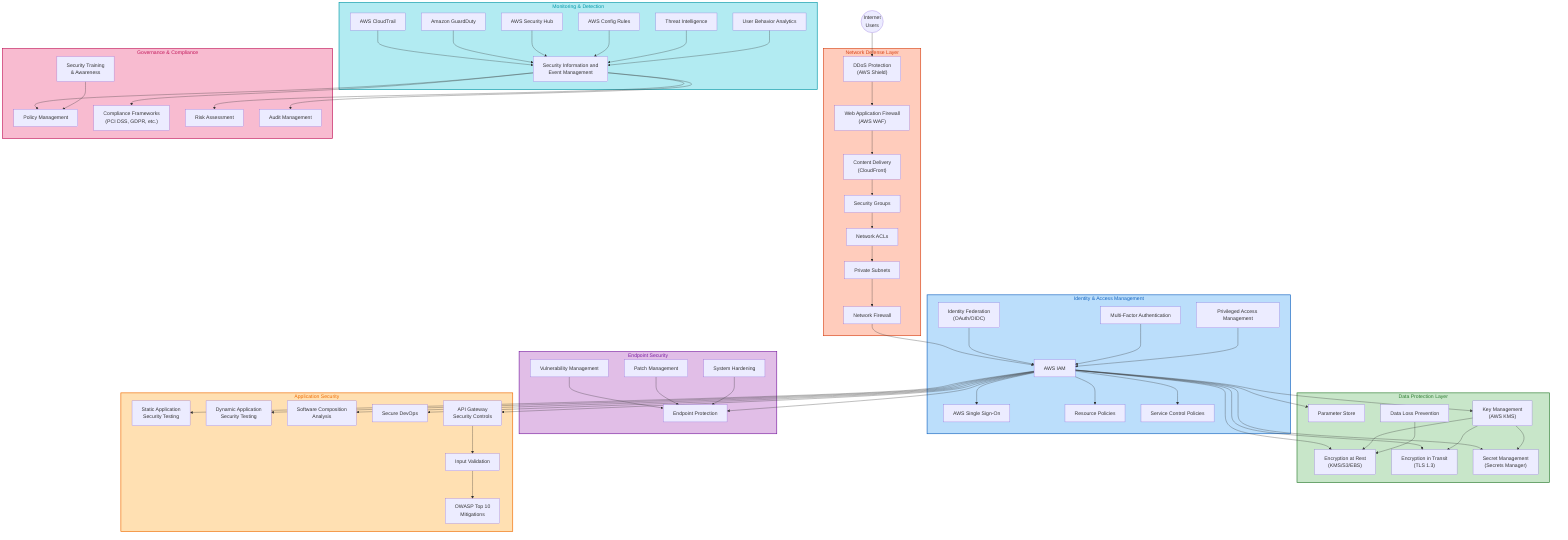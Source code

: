 flowchart TD
    classDef networkDefense fill:#FFCCBC,stroke:#D84315,color:#D84315,stroke-width:2px
    classDef identityMgmt fill:#BBDEFB,stroke:#1565C0,color:#1565C0,stroke-width:2px
    classDef dataProtection fill:#C8E6C9,stroke:#2E7D32,color:#2E7D32,stroke-width:2px
    classDef endpointSec fill:#E1BEE7,stroke:#7B1FA2,color:#7B1FA2,stroke-width:2px
    classDef appSecurity fill:#FFE0B2,stroke:#EF6C00,color:#EF6C00,stroke-width:2px
    classDef monitoring fill:#B2EBF2,stroke:#0097A7,color:#0097A7,stroke-width:2px
    classDef governance fill:#F8BBD0,stroke:#C2185B,color:#C2185B,stroke-width:2px

    %% Network Security
    subgraph NetworkDefense["Network Defense Layer"]
        DDOSProtection["DDoS Protection<br>(AWS Shield)"]
        WAF["Web Application Firewall<br>(AWS WAF)"]
        CloudFront["Content Delivery<br>(CloudFront)"]
        SecurityGroups["Security Groups"]
        NACLs["Network ACLs"]
        PrivateSubnets["Private Subnets"]
        Firewall["Network Firewall"]
    end

    %% Identity & Access Management
    subgraph IdentityMgmt["Identity & Access Management"]
        IAM["AWS IAM"]
        AWSSSO["AWS Single Sign-On"]
        ResourcePolicies["Resource Policies"]
        ServiceControl["Service Control Policies"]
        IdentityFederation["Identity Federation<br>(OAuth/OIDC)"]
        MFA["Multi-Factor Authentication"]
        PrivilegedAccess["Privileged Access Management"]
    end

    %% Data Protection
    subgraph DataProtection["Data Protection Layer"]
        EncryptionRest["Encryption at Rest<br>(KMS/S3/EBS)"]
        EncryptionTransit["Encryption in Transit<br>(TLS 1.3)"]
        Secrets["Secret Management<br>(Secrets Manager)"]
        Parameters["Parameter Store"]
        KeyMgmt["Key Management<br>(AWS KMS)"]
        DataLossPrevention["Data Loss Prevention"]
    end

    %% Endpoint Security
    subgraph EndpointSec["Endpoint Security"]
        EndpointProtection["Endpoint Protection"]
        VulnManagement["Vulnerability Management"]
        PatchMgmt["Patch Management"]
        Hardening["System Hardening"]
    end

    %% Application Security
    subgraph AppSecurity["Application Security"]
        SAST["Static Application<br>Security Testing"]
        DAST["Dynamic Application<br>Security Testing"]
        SCA["Software Composition<br>Analysis"]
        SecureDevOps["Secure DevOps"]
        APIGateway["API Gateway<br>Security Controls"]
        InputValidation["Input Validation"]
        OWASP["OWASP Top 10<br>Mitigations"]
    end

    %% Monitoring & Detection
    subgraph Monitoring["Monitoring & Detection"]
        CloudTrail["AWS CloudTrail"]
        GuardDuty["Amazon GuardDuty"]
        SecurityHub["AWS Security Hub"]
        ConfigRules["AWS Config Rules"]
        SIEM["Security Information and<br>Event Management"]
        ThreatIntelligence["Threat Intelligence"]
        BehaviorAnalytics["User Behavior Analytics"]
    end

    %% Governance & Compliance
    subgraph Governance["Governance & Compliance"]
        PolicyMgmt["Policy Management"]
        ComplianceFrameworks["Compliance Frameworks<br>(PCI DSS, GDPR, etc.)"]
        RiskAssessment["Risk Assessment"]
        AuditMgmt["Audit Management"]
        Training["Security Training<br>& Awareness"]
    end

    %% Connections
    InternetUsers(("Internet<br>Users")) --> DDOSProtection
    DDOSProtection --> WAF
    WAF --> CloudFront
    CloudFront --> SecurityGroups
    SecurityGroups --> NACLs
    NACLs --> PrivateSubnets
    PrivateSubnets --> Firewall

    Firewall --> IAM
    IAM --> AWSSSO
    IAM --> ResourcePolicies
    IAM --> ServiceControl
    IdentityFederation --> IAM
    MFA --> IAM
    PrivilegedAccess --> IAM

    IAM --> EncryptionRest
    IAM --> EncryptionTransit
    IAM --> Secrets
    IAM --> Parameters
    IAM --> KeyMgmt
    KeyMgmt --> EncryptionRest
    KeyMgmt --> EncryptionTransit
    KeyMgmt --> Secrets
    DataLossPrevention --> EncryptionRest

    IAM --> EndpointProtection
    VulnManagement --> EndpointProtection
    PatchMgmt --> EndpointProtection
    Hardening --> EndpointProtection

    IAM --> SAST
    IAM --> DAST
    IAM --> SCA
    IAM --> SecureDevOps
    IAM --> APIGateway
    APIGateway --> InputValidation
    InputValidation --> OWASP

    CloudTrail --> SIEM
    GuardDuty --> SIEM
    SecurityHub --> SIEM
    ConfigRules --> SIEM
    ThreatIntelligence --> SIEM
    BehaviorAnalytics --> SIEM

    SIEM --> PolicyMgmt
    SIEM --> ComplianceFrameworks
    SIEM --> RiskAssessment
    SIEM --> AuditMgmt
    Training --> PolicyMgmt

    %% Apply styles
    class NetworkDefense networkDefense
    class IdentityMgmt identityMgmt
    class DataProtection dataProtection
    class EndpointSec endpointSec
    class AppSecurity appSecurity
    class Monitoring monitoring
    class Governance governance